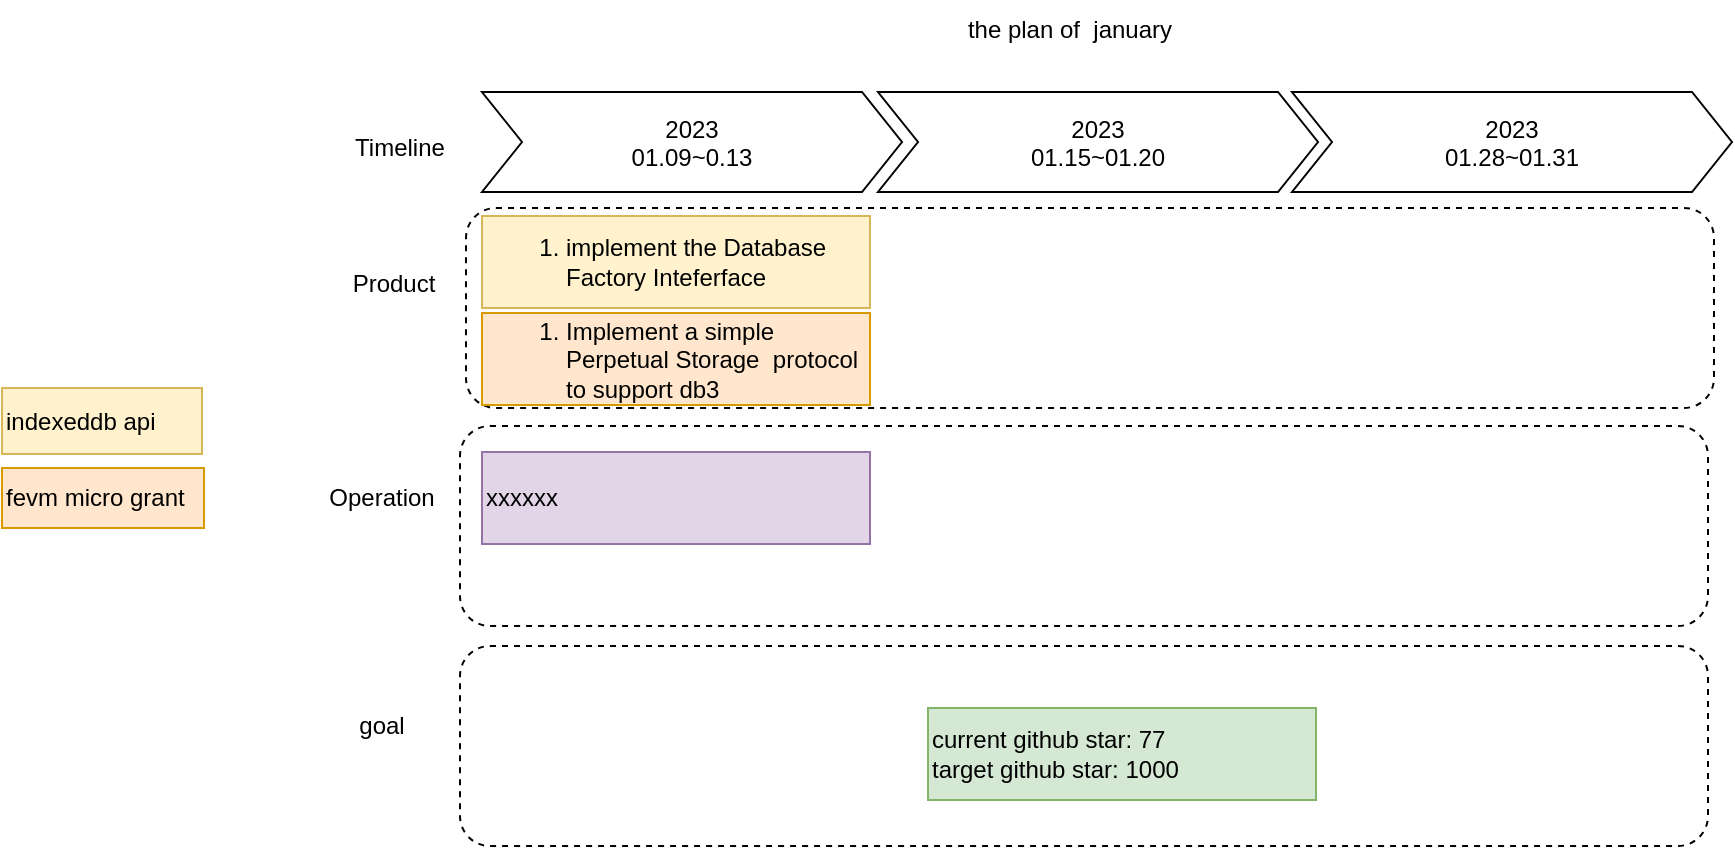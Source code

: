 <mxfile version="20.7.4" type="device"><diagram id="N_AYcJDo3hNNcaGJCECs" name="Page-1"><mxGraphModel dx="1964" dy="1657" grid="1" gridSize="10" guides="1" tooltips="1" connect="1" arrows="1" fold="1" page="1" pageScale="1" pageWidth="850" pageHeight="1100" math="0" shadow="0"><root><mxCell id="0"/><mxCell id="1" parent="0"/><mxCell id="3AB5_vngFfAwv0wxInUf-1" value="" style="rounded=1;whiteSpace=wrap;html=1;dashed=1;" vertex="1" parent="1"><mxGeometry x="49" y="583" width="624" height="100" as="geometry"/></mxCell><mxCell id="3AB5_vngFfAwv0wxInUf-2" value="" style="rounded=1;whiteSpace=wrap;html=1;dashed=1;" vertex="1" parent="1"><mxGeometry x="52" y="474" width="624" height="100" as="geometry"/></mxCell><mxCell id="3AB5_vngFfAwv0wxInUf-3" value="2023&#10;01.09~0.13" style="shape=step;perimeter=stepPerimeter;fixedSize=1;points=[];fontColor=#000000;" vertex="1" parent="1"><mxGeometry x="60" y="416" width="210" height="50" as="geometry"/></mxCell><mxCell id="3AB5_vngFfAwv0wxInUf-4" value="2023&#10;01.15~01.20" style="shape=step;perimeter=stepPerimeter;fixedSize=1;points=[];fontColor=#000000;" vertex="1" parent="1"><mxGeometry x="258" y="416" width="220" height="50" as="geometry"/></mxCell><mxCell id="3AB5_vngFfAwv0wxInUf-5" value="Timeline" style="text;html=1;strokeColor=none;fillColor=none;align=center;verticalAlign=middle;whiteSpace=wrap;rounded=0;dashed=1;" vertex="1" parent="1"><mxGeometry x="-11" y="429" width="60" height="30" as="geometry"/></mxCell><mxCell id="3AB5_vngFfAwv0wxInUf-6" value="2023&#10;01.28~01.31" style="shape=step;perimeter=stepPerimeter;fixedSize=1;points=[];fontColor=#000000;" vertex="1" parent="1"><mxGeometry x="465" y="416" width="220" height="50" as="geometry"/></mxCell><mxCell id="3AB5_vngFfAwv0wxInUf-7" value="&lt;ol style=&quot;border-color: var(--border-color);&quot;&gt;&lt;li style=&quot;border-color: var(--border-color);&quot;&gt;implement the Database Factory Inteferface&lt;/li&gt;&lt;/ol&gt;" style="rounded=0;whiteSpace=wrap;html=1;align=left;fillColor=#fff2cc;strokeColor=#d6b656;" vertex="1" parent="1"><mxGeometry x="60" y="478" width="194" height="46" as="geometry"/></mxCell><mxCell id="3AB5_vngFfAwv0wxInUf-8" value="the plan of&amp;nbsp; january" style="text;html=1;strokeColor=none;fillColor=none;align=center;verticalAlign=middle;whiteSpace=wrap;rounded=0;" vertex="1" parent="1"><mxGeometry x="168" y="370" width="372" height="30" as="geometry"/></mxCell><mxCell id="3AB5_vngFfAwv0wxInUf-9" value="Product" style="text;html=1;strokeColor=none;fillColor=none;align=center;verticalAlign=middle;whiteSpace=wrap;rounded=0;dashed=1;" vertex="1" parent="1"><mxGeometry x="-14" y="496.5" width="60" height="30" as="geometry"/></mxCell><mxCell id="3AB5_vngFfAwv0wxInUf-10" value="Operation" style="text;html=1;strokeColor=none;fillColor=none;align=center;verticalAlign=middle;whiteSpace=wrap;rounded=0;dashed=1;" vertex="1" parent="1"><mxGeometry x="-20" y="604" width="60" height="30" as="geometry"/></mxCell><mxCell id="3AB5_vngFfAwv0wxInUf-11" value="indexeddb&amp;nbsp;api" style="rounded=0;whiteSpace=wrap;html=1;align=left;fillColor=#fff2cc;strokeColor=#d6b656;" vertex="1" parent="1"><mxGeometry x="-180" y="564" width="100" height="33" as="geometry"/></mxCell><mxCell id="3AB5_vngFfAwv0wxInUf-12" value="&lt;ol&gt;&lt;li&gt;Implement a simple Perpetual Storage&amp;nbsp; protocol to support db3&lt;/li&gt;&lt;/ol&gt;" style="rounded=0;whiteSpace=wrap;html=1;align=left;fillColor=#ffe6cc;strokeColor=#d79b00;" vertex="1" parent="1"><mxGeometry x="60" y="526.5" width="194" height="46" as="geometry"/></mxCell><mxCell id="3AB5_vngFfAwv0wxInUf-13" value="fevm micro grant" style="rounded=0;whiteSpace=wrap;html=1;align=left;fillColor=#ffe6cc;strokeColor=#d79b00;" vertex="1" parent="1"><mxGeometry x="-180" y="604" width="101" height="30" as="geometry"/></mxCell><mxCell id="3AB5_vngFfAwv0wxInUf-14" value="&lt;div&gt;xxxxxx&lt;/div&gt;" style="rounded=0;whiteSpace=wrap;html=1;align=left;fillColor=#e1d5e7;strokeColor=#9673a6;" vertex="1" parent="1"><mxGeometry x="60" y="596" width="194" height="46" as="geometry"/></mxCell><mxCell id="3AB5_vngFfAwv0wxInUf-15" value="goal" style="text;html=1;strokeColor=none;fillColor=none;align=center;verticalAlign=middle;whiteSpace=wrap;rounded=0;dashed=1;" vertex="1" parent="1"><mxGeometry x="-20" y="718" width="60" height="30" as="geometry"/></mxCell><mxCell id="3AB5_vngFfAwv0wxInUf-16" value="" style="rounded=1;whiteSpace=wrap;html=1;dashed=1;" vertex="1" parent="1"><mxGeometry x="49" y="693" width="624" height="100" as="geometry"/></mxCell><mxCell id="3AB5_vngFfAwv0wxInUf-17" value="current github star: 77&lt;br&gt;target github star: 1000" style="rounded=0;whiteSpace=wrap;html=1;align=left;fillColor=#d5e8d4;strokeColor=#82b366;" vertex="1" parent="1"><mxGeometry x="283" y="724" width="194" height="46" as="geometry"/></mxCell></root></mxGraphModel></diagram></mxfile>